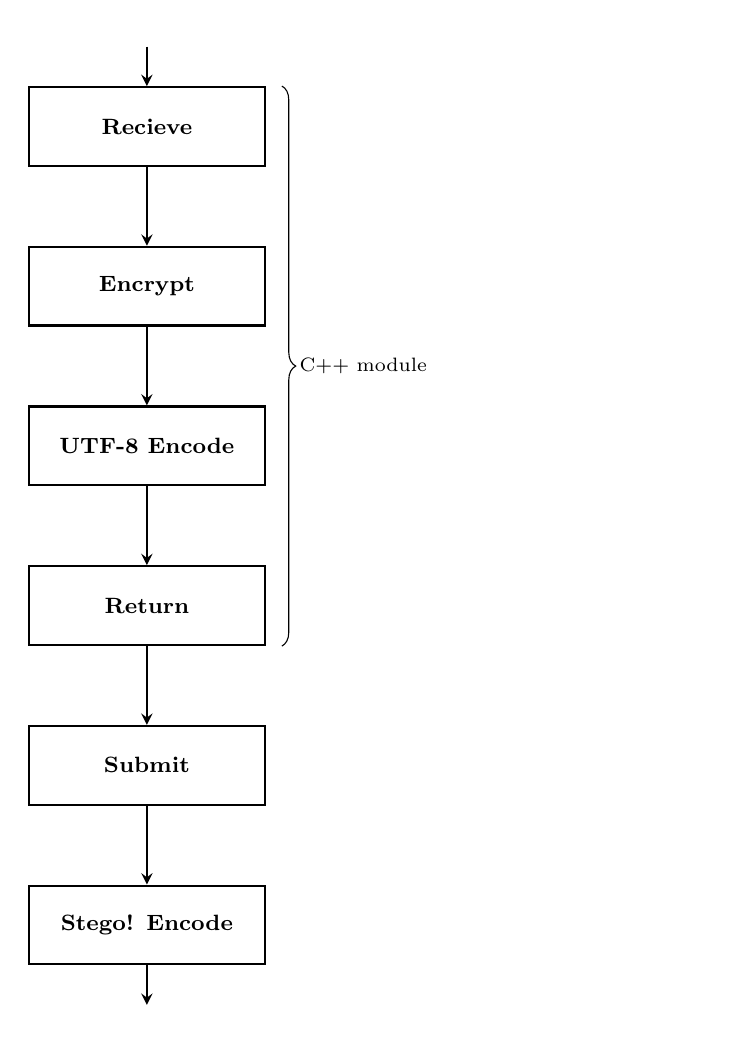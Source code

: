 \begin{tikzpicture}[
box/.style={
    draw, font={\footnotesize \bfseries},
    minimum width=3cm, minimum height=1cm, text centered, thick, black!100},
lab/.style={
    right,
    font={\scriptsize},
    text width=5cm},
lab2/.style={
    align=right,
    below left,
    font={\scriptsize},
    text width=3cm} 
]

% nodes
\node (start) at (0,0) {};
\node[box] (recieve) [below=0.5cm of start] {Recieve};
\node[box] (encrypt) [below=1cm of recieve] {Encrypt};
\node[box] (encode) [below=1cm of encrypt] {UTF-8 Encode};
\node[box] (return) [below=1cm of encode] {Return};
\node[box] (submit) [below=1cm of return] {Submit};
\node[box] (stego) [below=1cm of submit] {Stego! Encode};
\node (end) [below=0.5cm of stego] {};

% descr
%\node[lab] at (recieve.east) () {Prepend empty space for header};
%\node[lab] at (encrypt.east) () {No size increase, header writen to empty space};
%\node[lab] at (encode.east) () {Unpredectible output size. Between 1-4 $\times$ $\lceil \frac{input}{2} %\rceil$ possibly plus 4-byte padding flag prepended};
%\node[lab] at (return.east) () {Null terminal appended};

% types
%\node[lab2, above left] at (recieve.north) () {char* $\times$ \\ char*};
%\node[lab2] at (recieve.south) () {vector<byte> $\times$ \\ vector<FacebookId>};
%\node[lab2] at (encrypt.south) () {vector<byte>};
%\node[lab2] at (encode.south) () {string};
%\node[lab2] at (return.south) () {char*};

\draw [decorate,decoration={brace,amplitude=5pt}]
    ($(recieve.north east)+(0.2,0)$)  -- ($(return.south east)+(0.2,0)$);
\node[lab] at ($(encrypt.south east) + (0.3,-0.5)$) () {C++ module};

%arrows
\draw [->,>=stealth, thick] (start.south) -- (recieve.north);
\draw [->,>=stealth, thick] (recieve.south) -- (encrypt.north);
\draw [->,>=stealth, thick] (encrypt.south) -- (encode.north);
\draw [->,>=stealth, thick] (encode.south) -- (return.north);
\draw [->,>=stealth, thick] (return.south) -- (submit.north);
\draw [->,>=stealth, thick] (submit.south) -- (stego.north);
\draw [->,>=stealth, thick] (stego.south) -- (end.north);



\end{tikzpicture}